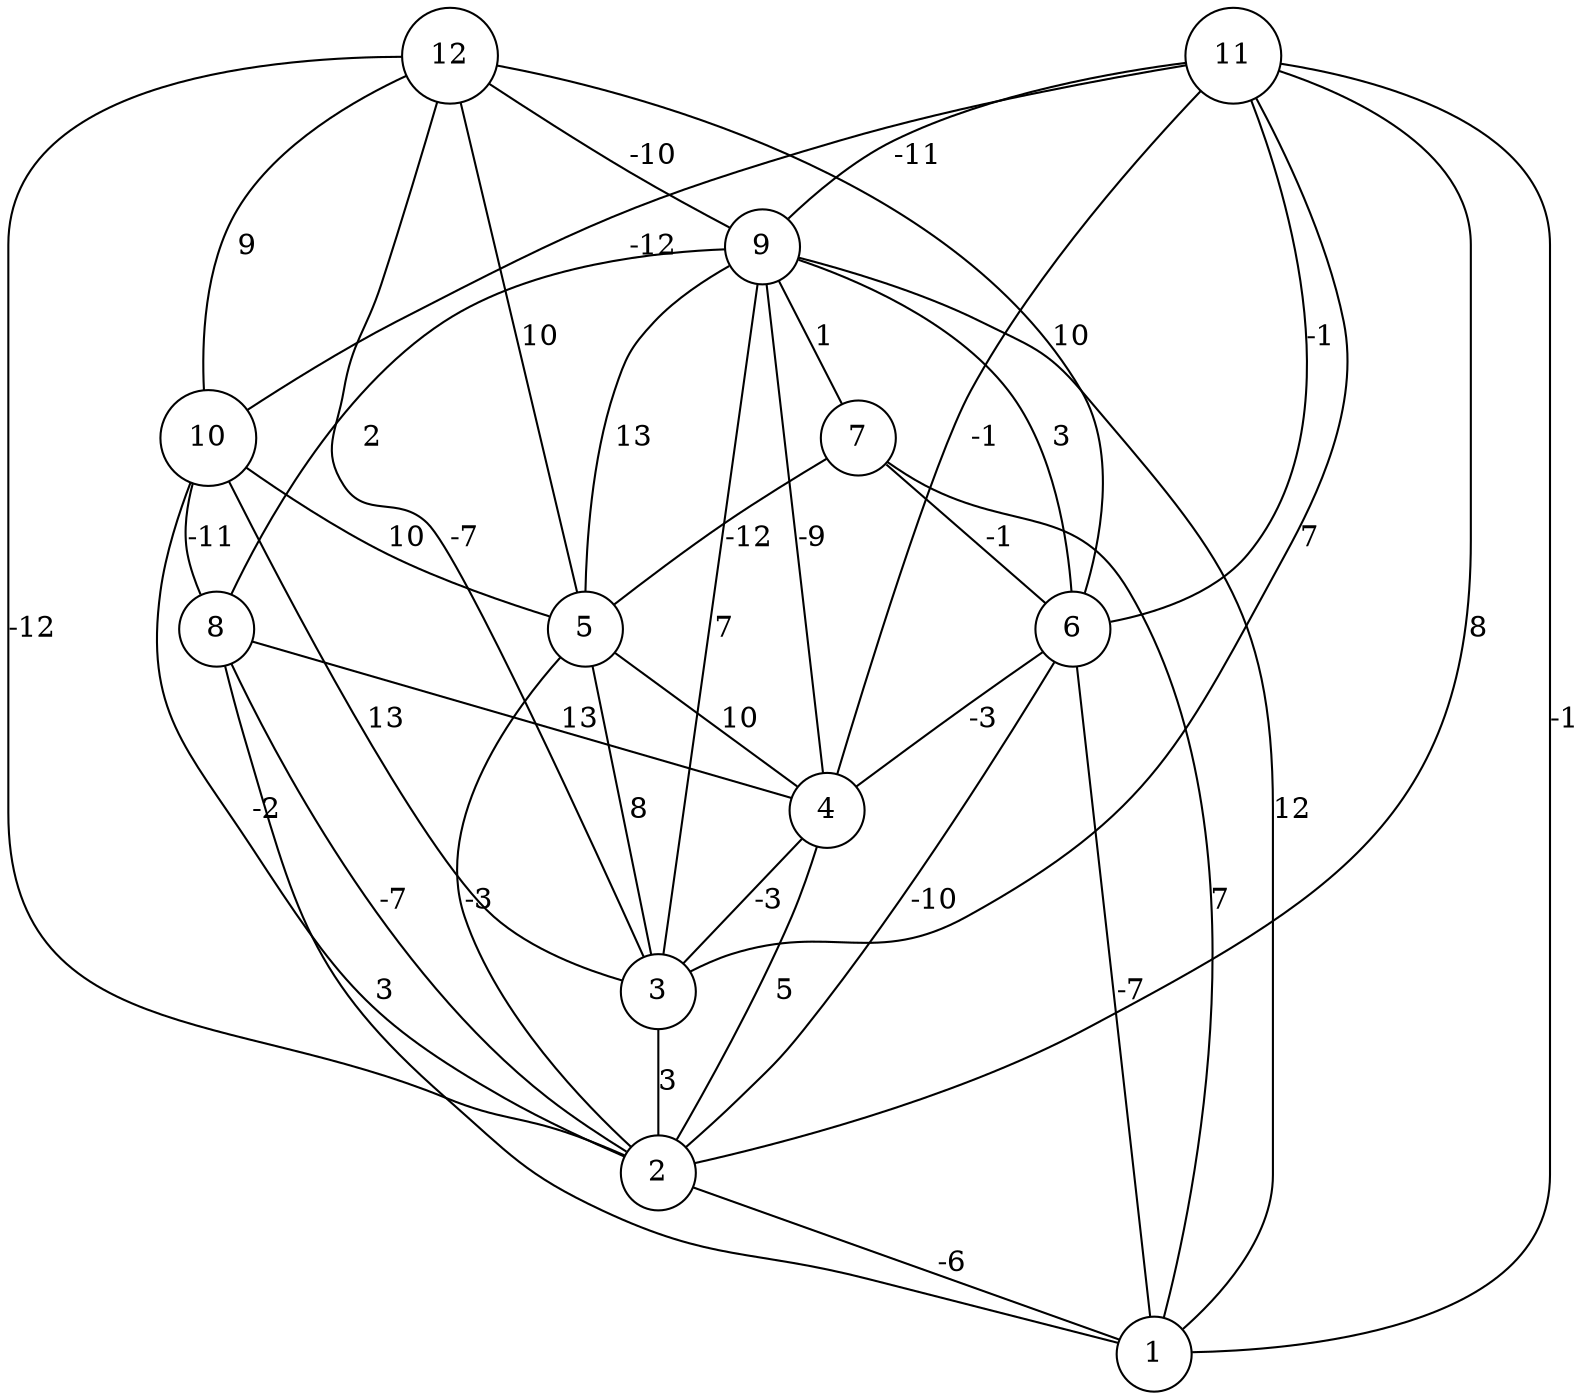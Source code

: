 graph { 
	 fontname="Helvetica,Arial,sans-serif" 
	 node [shape = circle]; 
	 12 -- 2 [label = "-12"];
	 12 -- 3 [label = "-7"];
	 12 -- 5 [label = "10"];
	 12 -- 6 [label = "10"];
	 12 -- 9 [label = "-10"];
	 12 -- 10 [label = "9"];
	 11 -- 1 [label = "-1"];
	 11 -- 2 [label = "8"];
	 11 -- 3 [label = "7"];
	 11 -- 4 [label = "-1"];
	 11 -- 6 [label = "-1"];
	 11 -- 9 [label = "-11"];
	 11 -- 10 [label = "-12"];
	 10 -- 2 [label = "-2"];
	 10 -- 3 [label = "13"];
	 10 -- 5 [label = "10"];
	 10 -- 8 [label = "-11"];
	 9 -- 1 [label = "12"];
	 9 -- 3 [label = "7"];
	 9 -- 4 [label = "-9"];
	 9 -- 5 [label = "13"];
	 9 -- 6 [label = "3"];
	 9 -- 7 [label = "1"];
	 9 -- 8 [label = "2"];
	 8 -- 1 [label = "3"];
	 8 -- 2 [label = "-7"];
	 8 -- 4 [label = "13"];
	 7 -- 1 [label = "7"];
	 7 -- 5 [label = "-12"];
	 7 -- 6 [label = "-1"];
	 6 -- 1 [label = "-7"];
	 6 -- 2 [label = "-10"];
	 6 -- 4 [label = "-3"];
	 5 -- 2 [label = "-3"];
	 5 -- 3 [label = "8"];
	 5 -- 4 [label = "10"];
	 4 -- 2 [label = "5"];
	 4 -- 3 [label = "-3"];
	 3 -- 2 [label = "3"];
	 2 -- 1 [label = "-6"];
	 1;
	 2;
	 3;
	 4;
	 5;
	 6;
	 7;
	 8;
	 9;
	 10;
	 11;
	 12;
}
